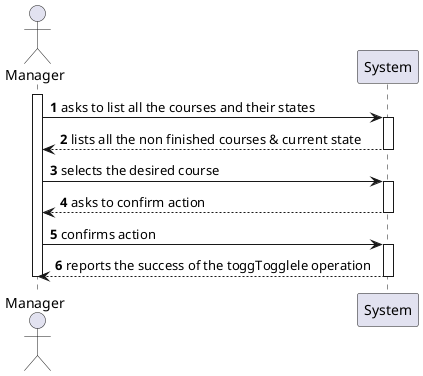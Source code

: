 @startuml US1003_SSD
autonumber

actor "Manager" as M
participant "System" as SYS

activate M

M -> SYS : asks to list all the courses and their states
activate SYS
SYS --> M : lists all the non finished courses & current state
deactivate SYS

M -> SYS : selects the desired course
activate SYS
SYS --> M : asks to confirm action
deactivate SYS

M -> SYS : confirms action
activate SYS
SYS --> M : reports the success of the toggTogglele operation
deactivate SYS

deactivate M

@enduml

